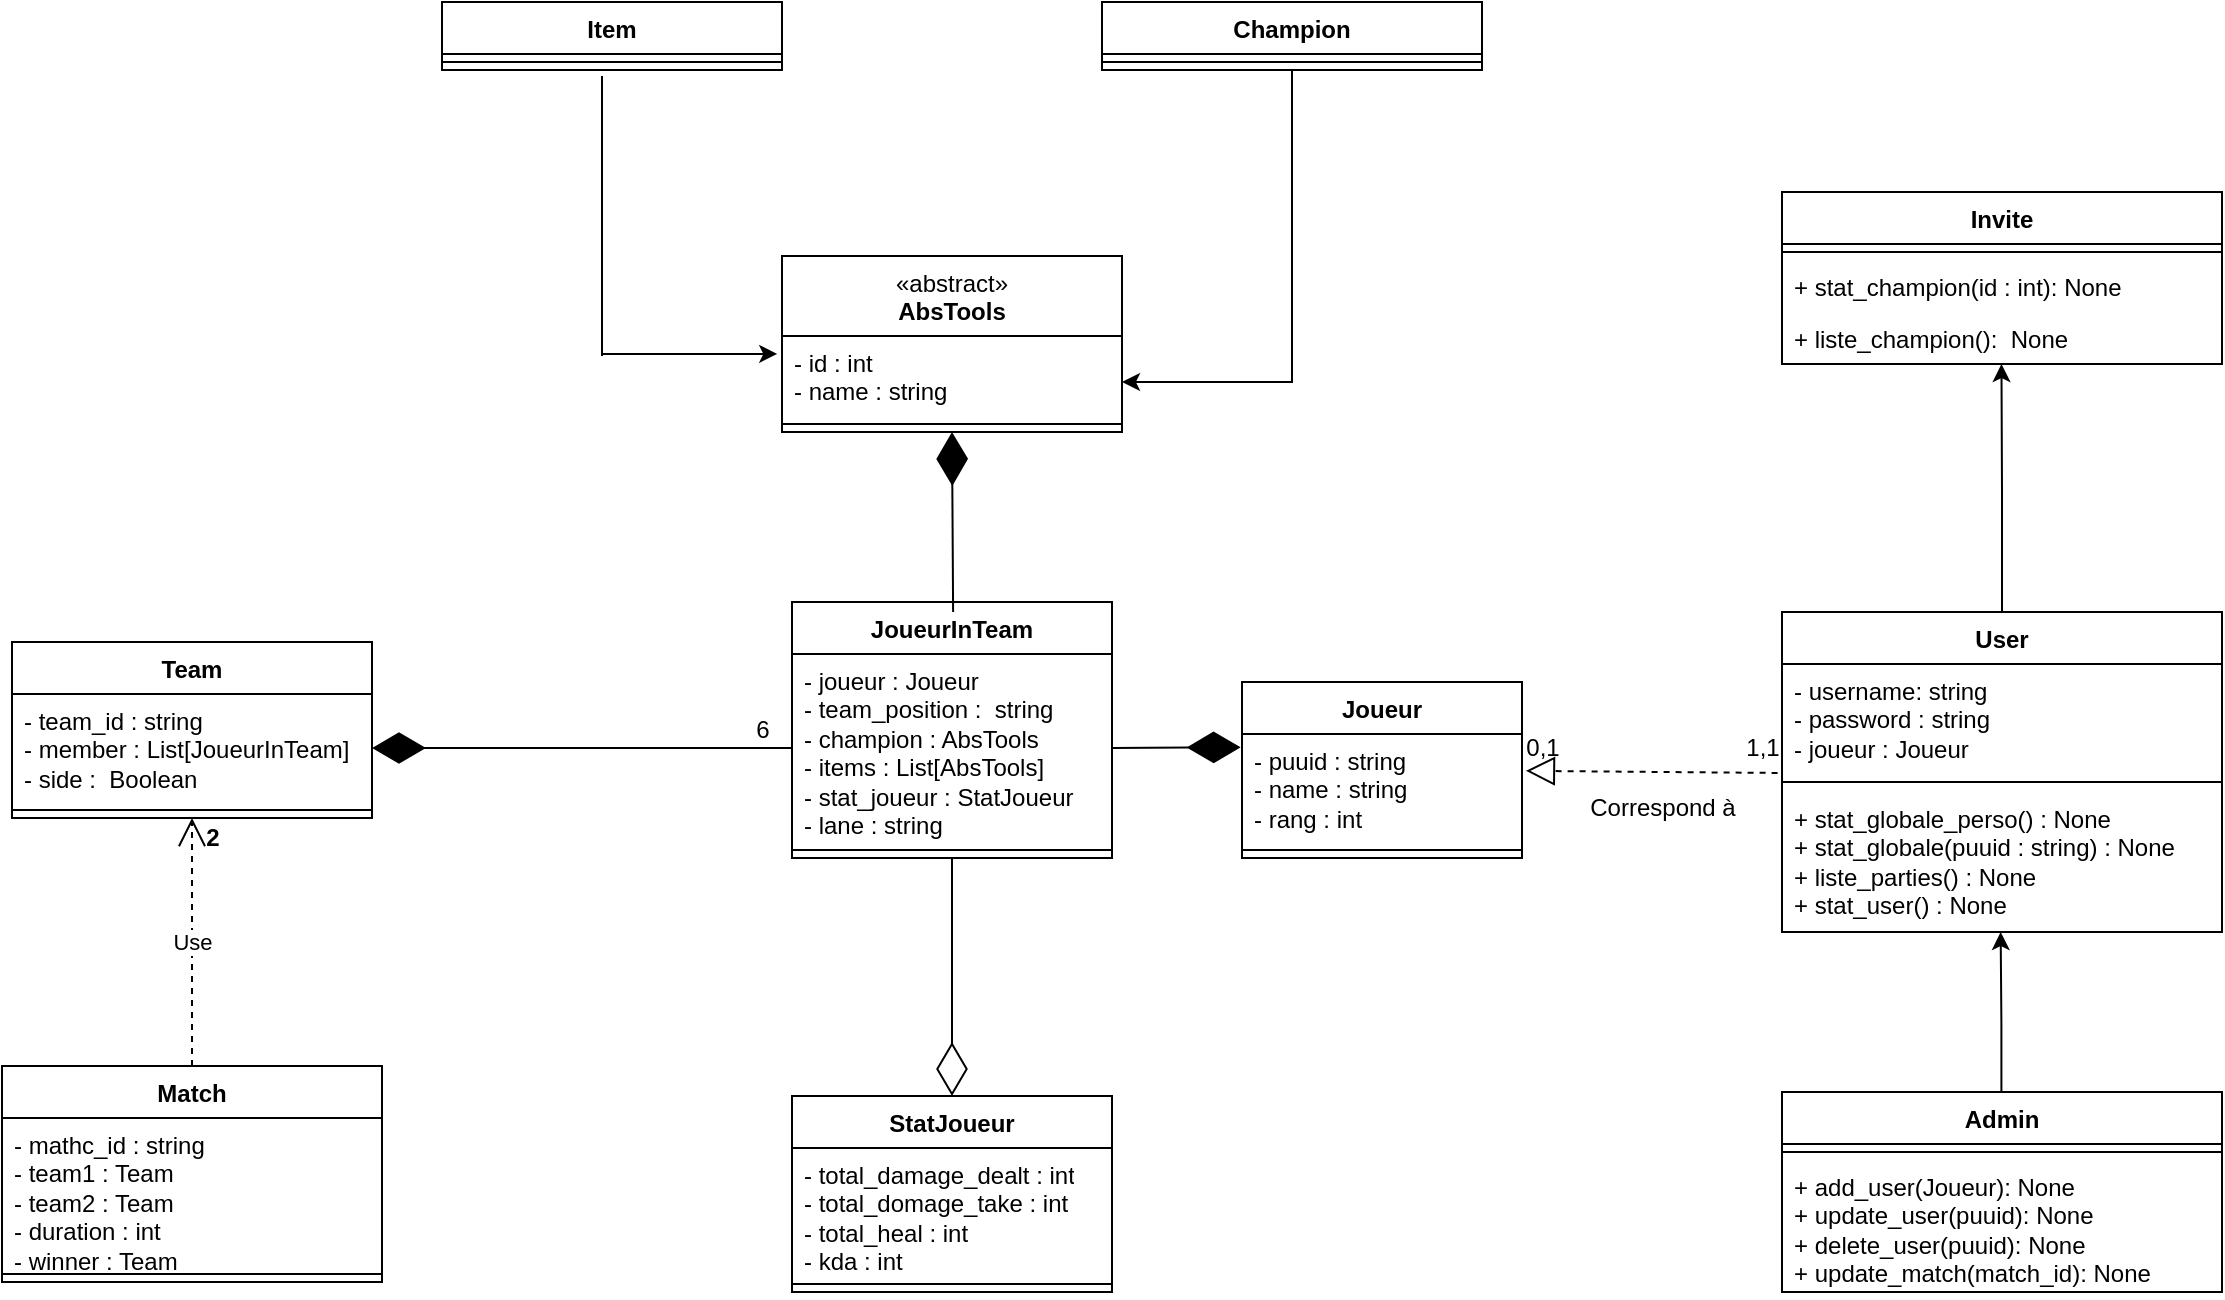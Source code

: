<mxfile version="22.0.0" type="github">
  <diagram id="C5RBs43oDa-KdzZeNtuy" name="Page-1">
    <mxGraphModel dx="1400" dy="712" grid="1" gridSize="10" guides="1" tooltips="1" connect="1" arrows="1" fold="1" page="1" pageScale="1" pageWidth="1169" pageHeight="827" math="0" shadow="0">
      <root>
        <mxCell id="WIyWlLk6GJQsqaUBKTNV-0" />
        <mxCell id="WIyWlLk6GJQsqaUBKTNV-1" parent="WIyWlLk6GJQsqaUBKTNV-0" />
        <mxCell id="MrG8NplEkhB1PvPd3Gjv-14" value="StatJoueur" style="swimlane;fontStyle=1;align=center;verticalAlign=top;childLayout=stackLayout;horizontal=1;startSize=26;horizontalStack=0;resizeParent=1;resizeParentMax=0;resizeLast=0;collapsible=1;marginBottom=0;whiteSpace=wrap;html=1;" parent="WIyWlLk6GJQsqaUBKTNV-1" vertex="1">
          <mxGeometry x="425" y="657" width="160" height="98" as="geometry" />
        </mxCell>
        <mxCell id="MrG8NplEkhB1PvPd3Gjv-15" value="- total_damage_dealt : int&lt;br&gt;- total_domage_take : int&lt;br&gt;- total_heal : int&lt;br&gt;- kda : int" style="text;strokeColor=none;fillColor=none;align=left;verticalAlign=top;spacingLeft=4;spacingRight=4;overflow=hidden;rotatable=0;points=[[0,0.5],[1,0.5]];portConstraint=eastwest;whiteSpace=wrap;html=1;" parent="MrG8NplEkhB1PvPd3Gjv-14" vertex="1">
          <mxGeometry y="26" width="160" height="64" as="geometry" />
        </mxCell>
        <mxCell id="MrG8NplEkhB1PvPd3Gjv-16" value="" style="line;strokeWidth=1;fillColor=none;align=left;verticalAlign=middle;spacingTop=-1;spacingLeft=3;spacingRight=3;rotatable=0;labelPosition=right;points=[];portConstraint=eastwest;strokeColor=inherit;" parent="MrG8NplEkhB1PvPd3Gjv-14" vertex="1">
          <mxGeometry y="90" width="160" height="8" as="geometry" />
        </mxCell>
        <mxCell id="MrG8NplEkhB1PvPd3Gjv-17" value="Joueur" style="swimlane;fontStyle=1;align=center;verticalAlign=top;childLayout=stackLayout;horizontal=1;startSize=26;horizontalStack=0;resizeParent=1;resizeParentMax=0;resizeLast=0;collapsible=1;marginBottom=0;whiteSpace=wrap;html=1;" parent="WIyWlLk6GJQsqaUBKTNV-1" vertex="1">
          <mxGeometry x="650" y="450" width="140" height="88" as="geometry" />
        </mxCell>
        <mxCell id="MrG8NplEkhB1PvPd3Gjv-18" value="- puuid : string&lt;br&gt;- name : string&lt;span style=&quot;white-space: pre;&quot;&gt;&#x9;&lt;/span&gt;&lt;br&gt;- rang : int" style="text;strokeColor=none;fillColor=none;align=left;verticalAlign=top;spacingLeft=4;spacingRight=4;overflow=hidden;rotatable=0;points=[[0,0.5],[1,0.5]];portConstraint=eastwest;whiteSpace=wrap;html=1;" parent="MrG8NplEkhB1PvPd3Gjv-17" vertex="1">
          <mxGeometry y="26" width="140" height="54" as="geometry" />
        </mxCell>
        <mxCell id="MrG8NplEkhB1PvPd3Gjv-19" value="" style="line;strokeWidth=1;fillColor=none;align=left;verticalAlign=middle;spacingTop=-1;spacingLeft=3;spacingRight=3;rotatable=0;labelPosition=right;points=[];portConstraint=eastwest;strokeColor=inherit;" parent="MrG8NplEkhB1PvPd3Gjv-17" vertex="1">
          <mxGeometry y="80" width="140" height="8" as="geometry" />
        </mxCell>
        <mxCell id="MrG8NplEkhB1PvPd3Gjv-36" value="" style="edgeStyle=orthogonalEdgeStyle;rounded=0;orthogonalLoop=1;jettySize=auto;html=1;entryX=0.491;entryY=1.05;entryDx=0;entryDy=0;entryPerimeter=0;" parent="WIyWlLk6GJQsqaUBKTNV-1" edge="1">
          <mxGeometry relative="1" as="geometry">
            <mxPoint x="1029.33" y="575.0" as="targetPoint" />
            <Array as="points">
              <mxPoint x="1029.71" y="620.6" />
              <mxPoint x="1029.71" y="620.6" />
            </Array>
            <mxPoint x="1029.71" y="670.6" as="sourcePoint" />
          </mxGeometry>
        </mxCell>
        <mxCell id="MrG8NplEkhB1PvPd3Gjv-21" value="Admin" style="swimlane;fontStyle=1;align=center;verticalAlign=top;childLayout=stackLayout;horizontal=1;startSize=26;horizontalStack=0;resizeParent=1;resizeParentMax=0;resizeLast=0;collapsible=1;marginBottom=0;whiteSpace=wrap;html=1;" parent="WIyWlLk6GJQsqaUBKTNV-1" vertex="1">
          <mxGeometry x="920" y="655" width="220" height="100" as="geometry" />
        </mxCell>
        <mxCell id="MrG8NplEkhB1PvPd3Gjv-22" value="" style="line;strokeWidth=1;fillColor=none;align=left;verticalAlign=middle;spacingTop=-1;spacingLeft=3;spacingRight=3;rotatable=0;labelPosition=right;points=[];portConstraint=eastwest;strokeColor=inherit;" parent="MrG8NplEkhB1PvPd3Gjv-21" vertex="1">
          <mxGeometry y="26" width="220" height="8" as="geometry" />
        </mxCell>
        <mxCell id="MrG8NplEkhB1PvPd3Gjv-23" value="+ add_user(Joueur): None&lt;br&gt;+ update_user(puuid): None&lt;br&gt;+ delete_user(puuid): None&lt;br&gt;+ update_match(match_id): None" style="text;strokeColor=none;fillColor=none;align=left;verticalAlign=top;spacingLeft=4;spacingRight=4;overflow=hidden;rotatable=0;points=[[0,0.5],[1,0.5]];portConstraint=eastwest;whiteSpace=wrap;html=1;" parent="MrG8NplEkhB1PvPd3Gjv-21" vertex="1">
          <mxGeometry y="34" width="220" height="66" as="geometry" />
        </mxCell>
        <mxCell id="MrG8NplEkhB1PvPd3Gjv-37" value="JoueurInTeam" style="swimlane;fontStyle=1;align=center;verticalAlign=top;childLayout=stackLayout;horizontal=1;startSize=26;horizontalStack=0;resizeParent=1;resizeParentMax=0;resizeLast=0;collapsible=1;marginBottom=0;whiteSpace=wrap;html=1;" parent="WIyWlLk6GJQsqaUBKTNV-1" vertex="1">
          <mxGeometry x="425" y="410" width="160" height="128" as="geometry" />
        </mxCell>
        <mxCell id="MrG8NplEkhB1PvPd3Gjv-38" value="- joueur : Joueur&lt;br&gt;- team_position :&amp;nbsp; string&lt;br&gt;- champion : AbsTools&lt;br&gt;- items : List[AbsTools]&lt;br&gt;- stat_joueur : StatJoueur&lt;br&gt;- lane : string" style="text;strokeColor=none;fillColor=none;align=left;verticalAlign=top;spacingLeft=4;spacingRight=4;overflow=hidden;rotatable=0;points=[[0,0.5],[1,0.5]];portConstraint=eastwest;whiteSpace=wrap;html=1;" parent="MrG8NplEkhB1PvPd3Gjv-37" vertex="1">
          <mxGeometry y="26" width="160" height="94" as="geometry" />
        </mxCell>
        <mxCell id="MrG8NplEkhB1PvPd3Gjv-39" value="" style="line;strokeWidth=1;fillColor=none;align=left;verticalAlign=middle;spacingTop=-1;spacingLeft=3;spacingRight=3;rotatable=0;labelPosition=right;points=[];portConstraint=eastwest;strokeColor=inherit;" parent="MrG8NplEkhB1PvPd3Gjv-37" vertex="1">
          <mxGeometry y="120" width="160" height="8" as="geometry" />
        </mxCell>
        <mxCell id="MrG8NplEkhB1PvPd3Gjv-41" value="Team" style="swimlane;fontStyle=1;align=center;verticalAlign=top;childLayout=stackLayout;horizontal=1;startSize=26;horizontalStack=0;resizeParent=1;resizeParentMax=0;resizeLast=0;collapsible=1;marginBottom=0;whiteSpace=wrap;html=1;" parent="WIyWlLk6GJQsqaUBKTNV-1" vertex="1">
          <mxGeometry x="35" y="430" width="180" height="88" as="geometry" />
        </mxCell>
        <mxCell id="MrG8NplEkhB1PvPd3Gjv-42" value="- team_id : string&lt;br&gt;- member : List[JoueurInTeam]&lt;br&gt;- side :&amp;nbsp; Boolean" style="text;strokeColor=none;fillColor=none;align=left;verticalAlign=top;spacingLeft=4;spacingRight=4;overflow=hidden;rotatable=0;points=[[0,0.5],[1,0.5]];portConstraint=eastwest;whiteSpace=wrap;html=1;" parent="MrG8NplEkhB1PvPd3Gjv-41" vertex="1">
          <mxGeometry y="26" width="180" height="54" as="geometry" />
        </mxCell>
        <mxCell id="MrG8NplEkhB1PvPd3Gjv-43" value="" style="line;strokeWidth=1;fillColor=none;align=left;verticalAlign=middle;spacingTop=-1;spacingLeft=3;spacingRight=3;rotatable=0;labelPosition=right;points=[];portConstraint=eastwest;strokeColor=inherit;" parent="MrG8NplEkhB1PvPd3Gjv-41" vertex="1">
          <mxGeometry y="80" width="180" height="8" as="geometry" />
        </mxCell>
        <mxCell id="MrG8NplEkhB1PvPd3Gjv-44" value="Match" style="swimlane;fontStyle=1;align=center;verticalAlign=top;childLayout=stackLayout;horizontal=1;startSize=26;horizontalStack=0;resizeParent=1;resizeParentMax=0;resizeLast=0;collapsible=1;marginBottom=0;whiteSpace=wrap;html=1;" parent="WIyWlLk6GJQsqaUBKTNV-1" vertex="1">
          <mxGeometry x="30" y="642" width="190" height="108" as="geometry" />
        </mxCell>
        <mxCell id="MrG8NplEkhB1PvPd3Gjv-45" value="- mathc_id : string&lt;br&gt;- team1 : Team&lt;br&gt;- team2 : Team&lt;br&gt;- duration : int&lt;br&gt;- winner : Team" style="text;strokeColor=none;fillColor=none;align=left;verticalAlign=top;spacingLeft=4;spacingRight=4;overflow=hidden;rotatable=0;points=[[0,0.5],[1,0.5]];portConstraint=eastwest;whiteSpace=wrap;html=1;" parent="MrG8NplEkhB1PvPd3Gjv-44" vertex="1">
          <mxGeometry y="26" width="190" height="74" as="geometry" />
        </mxCell>
        <mxCell id="MrG8NplEkhB1PvPd3Gjv-46" value="" style="line;strokeWidth=1;fillColor=none;align=left;verticalAlign=middle;spacingTop=-1;spacingLeft=3;spacingRight=3;rotatable=0;labelPosition=right;points=[];portConstraint=eastwest;strokeColor=inherit;" parent="MrG8NplEkhB1PvPd3Gjv-44" vertex="1">
          <mxGeometry y="100" width="190" height="8" as="geometry" />
        </mxCell>
        <mxCell id="MrG8NplEkhB1PvPd3Gjv-52" value="Champion" style="swimlane;fontStyle=1;align=center;verticalAlign=top;childLayout=stackLayout;horizontal=1;startSize=26;horizontalStack=0;resizeParent=1;resizeParentMax=0;resizeLast=0;collapsible=1;marginBottom=0;whiteSpace=wrap;html=1;" parent="WIyWlLk6GJQsqaUBKTNV-1" vertex="1">
          <mxGeometry x="580" y="110" width="190" height="34" as="geometry" />
        </mxCell>
        <mxCell id="MrG8NplEkhB1PvPd3Gjv-54" value="" style="line;strokeWidth=1;fillColor=none;align=left;verticalAlign=middle;spacingTop=-1;spacingLeft=3;spacingRight=3;rotatable=0;labelPosition=right;points=[];portConstraint=eastwest;strokeColor=inherit;" parent="MrG8NplEkhB1PvPd3Gjv-52" vertex="1">
          <mxGeometry y="26" width="190" height="8" as="geometry" />
        </mxCell>
        <mxCell id="MrG8NplEkhB1PvPd3Gjv-55" value="Use" style="endArrow=open;endSize=12;dashed=1;html=1;rounded=0;exitX=0.5;exitY=0;exitDx=0;exitDy=0;entryX=0.5;entryY=1;entryDx=0;entryDy=0;" parent="WIyWlLk6GJQsqaUBKTNV-1" source="MrG8NplEkhB1PvPd3Gjv-44" target="MrG8NplEkhB1PvPd3Gjv-41" edge="1">
          <mxGeometry width="160" relative="1" as="geometry">
            <mxPoint x="145" y="585" as="sourcePoint" />
            <mxPoint x="305" y="585" as="targetPoint" />
          </mxGeometry>
        </mxCell>
        <mxCell id="MrG8NplEkhB1PvPd3Gjv-57" value="" style="endArrow=diamondThin;endFill=1;endSize=24;html=1;rounded=0;entryX=-0.005;entryY=0.123;entryDx=0;entryDy=0;entryPerimeter=0;exitX=1;exitY=0.5;exitDx=0;exitDy=0;" parent="WIyWlLk6GJQsqaUBKTNV-1" source="MrG8NplEkhB1PvPd3Gjv-38" target="MrG8NplEkhB1PvPd3Gjv-18" edge="1">
          <mxGeometry width="160" relative="1" as="geometry">
            <mxPoint x="590" y="417" as="sourcePoint" />
            <mxPoint x="670.38" y="483.604" as="targetPoint" />
          </mxGeometry>
        </mxCell>
        <mxCell id="MrG8NplEkhB1PvPd3Gjv-59" value="2" style="text;align=center;fontStyle=1;verticalAlign=middle;spacingLeft=3;spacingRight=3;strokeColor=none;rotatable=0;points=[[0,0.5],[1,0.5]];portConstraint=eastwest;html=1;" parent="WIyWlLk6GJQsqaUBKTNV-1" vertex="1">
          <mxGeometry x="95" y="515" width="80" height="26" as="geometry" />
        </mxCell>
        <mxCell id="MrG8NplEkhB1PvPd3Gjv-60" value="" style="endArrow=diamondThin;endFill=1;endSize=24;html=1;rounded=0;exitX=0.5;exitY=0;exitDx=0;exitDy=0;entryX=0.5;entryY=1;entryDx=0;entryDy=0;" parent="WIyWlLk6GJQsqaUBKTNV-1" edge="1">
          <mxGeometry width="160" relative="1" as="geometry">
            <mxPoint x="505.56" y="415" as="sourcePoint" />
            <mxPoint x="505" y="325" as="targetPoint" />
          </mxGeometry>
        </mxCell>
        <mxCell id="MrG8NplEkhB1PvPd3Gjv-67" value="" style="endArrow=diamondThin;endFill=0;endSize=24;html=1;rounded=0;entryX=0.5;entryY=0;entryDx=0;entryDy=0;exitX=0.5;exitY=1;exitDx=0;exitDy=0;" parent="WIyWlLk6GJQsqaUBKTNV-1" source="MrG8NplEkhB1PvPd3Gjv-37" target="MrG8NplEkhB1PvPd3Gjv-14" edge="1">
          <mxGeometry width="160" relative="1" as="geometry">
            <mxPoint x="550" y="567" as="sourcePoint" />
            <mxPoint x="650" y="497" as="targetPoint" />
          </mxGeometry>
        </mxCell>
        <mxCell id="Fyc1UF7N70-71Ah92c2N-3" value="Item" style="swimlane;fontStyle=1;align=center;verticalAlign=top;childLayout=stackLayout;horizontal=1;startSize=26;horizontalStack=0;resizeParent=1;resizeParentMax=0;resizeLast=0;collapsible=1;marginBottom=0;whiteSpace=wrap;html=1;" parent="WIyWlLk6GJQsqaUBKTNV-1" vertex="1">
          <mxGeometry x="250" y="110" width="170" height="34" as="geometry" />
        </mxCell>
        <mxCell id="Fyc1UF7N70-71Ah92c2N-5" value="" style="line;strokeWidth=1;fillColor=none;align=left;verticalAlign=middle;spacingTop=-1;spacingLeft=3;spacingRight=3;rotatable=0;labelPosition=right;points=[];portConstraint=eastwest;strokeColor=inherit;" parent="Fyc1UF7N70-71Ah92c2N-3" vertex="1">
          <mxGeometry y="26" width="170" height="8" as="geometry" />
        </mxCell>
        <mxCell id="Fyc1UF7N70-71Ah92c2N-10" value="&lt;span style=&quot;font-weight: normal;&quot;&gt;«abstract»&lt;br style=&quot;border-color: var(--border-color);&quot;&gt;&lt;/span&gt;AbsTools" style="swimlane;fontStyle=1;align=center;verticalAlign=top;childLayout=stackLayout;horizontal=1;startSize=40;horizontalStack=0;resizeParent=1;resizeParentMax=0;resizeLast=0;collapsible=1;marginBottom=0;whiteSpace=wrap;html=1;" parent="WIyWlLk6GJQsqaUBKTNV-1" vertex="1">
          <mxGeometry x="420" y="237" width="170" height="88" as="geometry" />
        </mxCell>
        <mxCell id="Fyc1UF7N70-71Ah92c2N-11" value="- id : int&lt;br&gt;- name : string" style="text;strokeColor=none;fillColor=none;align=left;verticalAlign=top;spacingLeft=4;spacingRight=4;overflow=hidden;rotatable=0;points=[[0,0.5],[1,0.5]];portConstraint=eastwest;whiteSpace=wrap;html=1;" parent="Fyc1UF7N70-71Ah92c2N-10" vertex="1">
          <mxGeometry y="40" width="170" height="40" as="geometry" />
        </mxCell>
        <mxCell id="Fyc1UF7N70-71Ah92c2N-12" value="" style="line;strokeWidth=1;fillColor=none;align=left;verticalAlign=middle;spacingTop=-1;spacingLeft=3;spacingRight=3;rotatable=0;labelPosition=right;points=[];portConstraint=eastwest;strokeColor=inherit;" parent="Fyc1UF7N70-71Ah92c2N-10" vertex="1">
          <mxGeometry y="80" width="170" height="8" as="geometry" />
        </mxCell>
        <mxCell id="Fyc1UF7N70-71Ah92c2N-13" value="" style="edgeStyle=orthogonalEdgeStyle;rounded=0;orthogonalLoop=1;jettySize=auto;html=1;entryX=-0.014;entryY=0.224;entryDx=0;entryDy=0;entryPerimeter=0;" parent="WIyWlLk6GJQsqaUBKTNV-1" target="Fyc1UF7N70-71Ah92c2N-11" edge="1">
          <mxGeometry relative="1" as="geometry">
            <mxPoint x="330" y="144" as="targetPoint" />
            <mxPoint x="330" y="147" as="sourcePoint" />
            <Array as="points">
              <mxPoint x="330" y="287" />
              <mxPoint x="330" y="291" />
            </Array>
          </mxGeometry>
        </mxCell>
        <mxCell id="Fyc1UF7N70-71Ah92c2N-14" value="" style="edgeStyle=orthogonalEdgeStyle;rounded=0;orthogonalLoop=1;jettySize=auto;html=1;exitX=0.5;exitY=1;exitDx=0;exitDy=0;" parent="WIyWlLk6GJQsqaUBKTNV-1" source="MrG8NplEkhB1PvPd3Gjv-52" target="Fyc1UF7N70-71Ah92c2N-11" edge="1">
          <mxGeometry relative="1" as="geometry">
            <mxPoint x="723.81" y="209" as="targetPoint" />
            <mxPoint x="640" y="324.996" as="sourcePoint" />
            <Array as="points">
              <mxPoint x="675" y="300" />
            </Array>
          </mxGeometry>
        </mxCell>
        <mxCell id="_2M2bpVtW7ngBBIGT4ES-0" value="User" style="swimlane;fontStyle=1;align=center;verticalAlign=top;childLayout=stackLayout;horizontal=1;startSize=26;horizontalStack=0;resizeParent=1;resizeParentMax=0;resizeLast=0;collapsible=1;marginBottom=0;whiteSpace=wrap;html=1;" parent="WIyWlLk6GJQsqaUBKTNV-1" vertex="1">
          <mxGeometry x="920" y="415" width="220" height="160" as="geometry" />
        </mxCell>
        <mxCell id="_2M2bpVtW7ngBBIGT4ES-1" value="- username: string&lt;br&gt;- password : string&lt;br&gt;- joueur : Joueur" style="text;strokeColor=none;fillColor=none;align=left;verticalAlign=top;spacingLeft=4;spacingRight=4;overflow=hidden;rotatable=0;points=[[0,0.5],[1,0.5]];portConstraint=eastwest;whiteSpace=wrap;html=1;" parent="_2M2bpVtW7ngBBIGT4ES-0" vertex="1">
          <mxGeometry y="26" width="220" height="54" as="geometry" />
        </mxCell>
        <mxCell id="_2M2bpVtW7ngBBIGT4ES-2" value="" style="line;strokeWidth=1;fillColor=none;align=left;verticalAlign=middle;spacingTop=-1;spacingLeft=3;spacingRight=3;rotatable=0;labelPosition=right;points=[];portConstraint=eastwest;strokeColor=inherit;" parent="_2M2bpVtW7ngBBIGT4ES-0" vertex="1">
          <mxGeometry y="80" width="220" height="10" as="geometry" />
        </mxCell>
        <mxCell id="BKstQTtSA0G9FuXcx3d--18" value="+ stat_globale_perso() : None&lt;br style=&quot;border-color: var(--border-color);&quot;&gt;+ stat_globale(puuid : string) : None&lt;br&gt;+ liste_parties() : None&lt;br&gt;+ stat_user() : None" style="text;strokeColor=none;fillColor=none;align=left;verticalAlign=top;spacingLeft=4;spacingRight=4;overflow=hidden;rotatable=0;points=[[0,0.5],[1,0.5]];portConstraint=eastwest;whiteSpace=wrap;html=1;" vertex="1" parent="_2M2bpVtW7ngBBIGT4ES-0">
          <mxGeometry y="90" width="220" height="70" as="geometry" />
        </mxCell>
        <mxCell id="BKstQTtSA0G9FuXcx3d--2" value="" style="edgeStyle=orthogonalEdgeStyle;rounded=0;orthogonalLoop=1;jettySize=auto;html=1;entryX=0.491;entryY=1.05;entryDx=0;entryDy=0;entryPerimeter=0;exitX=0.5;exitY=0;exitDx=0;exitDy=0;" edge="1" parent="WIyWlLk6GJQsqaUBKTNV-1" source="_2M2bpVtW7ngBBIGT4ES-0">
          <mxGeometry relative="1" as="geometry">
            <mxPoint x="1029.73" y="291" as="targetPoint" />
            <Array as="points" />
            <mxPoint x="1029.4" y="396" as="sourcePoint" />
          </mxGeometry>
        </mxCell>
        <mxCell id="BKstQTtSA0G9FuXcx3d--4" value="Invite" style="swimlane;fontStyle=1;align=center;verticalAlign=top;childLayout=stackLayout;horizontal=1;startSize=26;horizontalStack=0;resizeParent=1;resizeParentMax=0;resizeLast=0;collapsible=1;marginBottom=0;whiteSpace=wrap;html=1;" vertex="1" parent="WIyWlLk6GJQsqaUBKTNV-1">
          <mxGeometry x="920" y="205" width="220" height="86" as="geometry" />
        </mxCell>
        <mxCell id="BKstQTtSA0G9FuXcx3d--6" value="" style="line;strokeWidth=1;fillColor=none;align=left;verticalAlign=middle;spacingTop=-1;spacingLeft=3;spacingRight=3;rotatable=0;labelPosition=right;points=[];portConstraint=eastwest;strokeColor=inherit;" vertex="1" parent="BKstQTtSA0G9FuXcx3d--4">
          <mxGeometry y="26" width="220" height="8" as="geometry" />
        </mxCell>
        <mxCell id="BKstQTtSA0G9FuXcx3d--7" value="+ stat_champion(id : int): None" style="text;strokeColor=none;fillColor=none;align=left;verticalAlign=top;spacingLeft=4;spacingRight=4;overflow=hidden;rotatable=0;points=[[0,0.5],[1,0.5]];portConstraint=eastwest;whiteSpace=wrap;html=1;" vertex="1" parent="BKstQTtSA0G9FuXcx3d--4">
          <mxGeometry y="34" width="220" height="26" as="geometry" />
        </mxCell>
        <mxCell id="BKstQTtSA0G9FuXcx3d--8" value="+ liste_champion():&amp;nbsp; None" style="text;strokeColor=none;fillColor=none;align=left;verticalAlign=top;spacingLeft=4;spacingRight=4;overflow=hidden;rotatable=0;points=[[0,0.5],[1,0.5]];portConstraint=eastwest;whiteSpace=wrap;html=1;" vertex="1" parent="BKstQTtSA0G9FuXcx3d--4">
          <mxGeometry y="60" width="220" height="26" as="geometry" />
        </mxCell>
        <mxCell id="BKstQTtSA0G9FuXcx3d--21" value="" style="endArrow=block;dashed=1;endFill=0;endSize=12;html=1;rounded=0;exitX=-0.01;exitY=1.009;exitDx=0;exitDy=0;exitPerimeter=0;entryX=1.014;entryY=0.341;entryDx=0;entryDy=0;entryPerimeter=0;" edge="1" parent="WIyWlLk6GJQsqaUBKTNV-1" source="_2M2bpVtW7ngBBIGT4ES-1" target="MrG8NplEkhB1PvPd3Gjv-18">
          <mxGeometry width="160" relative="1" as="geometry">
            <mxPoint x="690" y="400" as="sourcePoint" />
            <mxPoint x="850" y="400" as="targetPoint" />
          </mxGeometry>
        </mxCell>
        <mxCell id="BKstQTtSA0G9FuXcx3d--22" value="0,1" style="text;html=1;align=center;verticalAlign=middle;resizable=0;points=[];autosize=1;strokeColor=none;fillColor=none;" vertex="1" parent="WIyWlLk6GJQsqaUBKTNV-1">
          <mxGeometry x="780" y="468" width="40" height="30" as="geometry" />
        </mxCell>
        <mxCell id="BKstQTtSA0G9FuXcx3d--23" value="1,1" style="text;html=1;align=center;verticalAlign=middle;resizable=0;points=[];autosize=1;strokeColor=none;fillColor=none;" vertex="1" parent="WIyWlLk6GJQsqaUBKTNV-1">
          <mxGeometry x="890" y="468" width="40" height="30" as="geometry" />
        </mxCell>
        <mxCell id="BKstQTtSA0G9FuXcx3d--24" value="Correspond à" style="text;html=1;align=center;verticalAlign=middle;resizable=0;points=[];autosize=1;strokeColor=none;fillColor=none;" vertex="1" parent="WIyWlLk6GJQsqaUBKTNV-1">
          <mxGeometry x="810" y="498" width="100" height="30" as="geometry" />
        </mxCell>
        <mxCell id="MrG8NplEkhB1PvPd3Gjv-58" value="" style="endArrow=diamondThin;endFill=1;endSize=24;html=1;rounded=0;exitX=0;exitY=0.5;exitDx=0;exitDy=0;entryX=1;entryY=0.5;entryDx=0;entryDy=0;" parent="WIyWlLk6GJQsqaUBKTNV-1" source="MrG8NplEkhB1PvPd3Gjv-38" target="MrG8NplEkhB1PvPd3Gjv-42" edge="1">
          <mxGeometry width="160" relative="1" as="geometry">
            <mxPoint x="20" y="483" as="sourcePoint" />
            <mxPoint x="230" y="483" as="targetPoint" />
          </mxGeometry>
        </mxCell>
        <mxCell id="BKstQTtSA0G9FuXcx3d--28" value="6" style="text;html=1;align=center;verticalAlign=middle;resizable=0;points=[];autosize=1;strokeColor=none;fillColor=none;" vertex="1" parent="WIyWlLk6GJQsqaUBKTNV-1">
          <mxGeometry x="395" y="459" width="30" height="30" as="geometry" />
        </mxCell>
      </root>
    </mxGraphModel>
  </diagram>
</mxfile>
